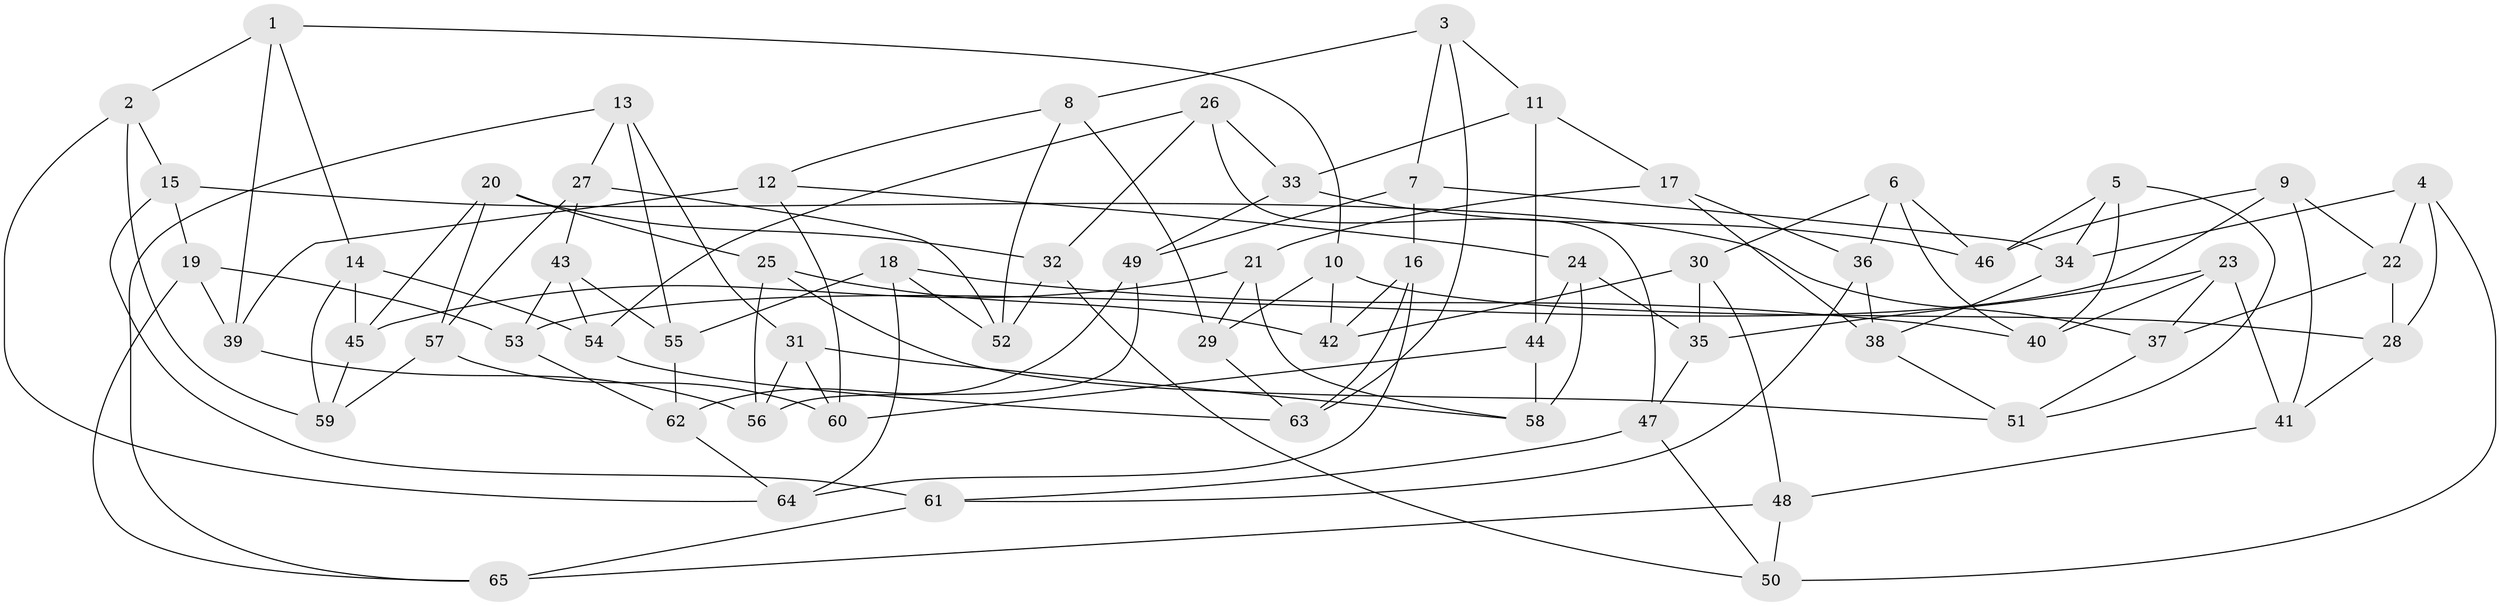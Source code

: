 // coarse degree distribution, {5: 0.35, 8: 0.15, 6: 0.15, 7: 0.35}
// Generated by graph-tools (version 1.1) at 2025/38/03/04/25 23:38:17]
// undirected, 65 vertices, 130 edges
graph export_dot {
  node [color=gray90,style=filled];
  1;
  2;
  3;
  4;
  5;
  6;
  7;
  8;
  9;
  10;
  11;
  12;
  13;
  14;
  15;
  16;
  17;
  18;
  19;
  20;
  21;
  22;
  23;
  24;
  25;
  26;
  27;
  28;
  29;
  30;
  31;
  32;
  33;
  34;
  35;
  36;
  37;
  38;
  39;
  40;
  41;
  42;
  43;
  44;
  45;
  46;
  47;
  48;
  49;
  50;
  51;
  52;
  53;
  54;
  55;
  56;
  57;
  58;
  59;
  60;
  61;
  62;
  63;
  64;
  65;
  1 -- 2;
  1 -- 14;
  1 -- 10;
  1 -- 39;
  2 -- 15;
  2 -- 64;
  2 -- 59;
  3 -- 8;
  3 -- 7;
  3 -- 63;
  3 -- 11;
  4 -- 34;
  4 -- 22;
  4 -- 50;
  4 -- 28;
  5 -- 40;
  5 -- 51;
  5 -- 46;
  5 -- 34;
  6 -- 46;
  6 -- 40;
  6 -- 36;
  6 -- 30;
  7 -- 34;
  7 -- 49;
  7 -- 16;
  8 -- 12;
  8 -- 29;
  8 -- 52;
  9 -- 22;
  9 -- 53;
  9 -- 46;
  9 -- 41;
  10 -- 42;
  10 -- 28;
  10 -- 29;
  11 -- 33;
  11 -- 17;
  11 -- 44;
  12 -- 60;
  12 -- 39;
  12 -- 24;
  13 -- 31;
  13 -- 65;
  13 -- 55;
  13 -- 27;
  14 -- 45;
  14 -- 59;
  14 -- 54;
  15 -- 37;
  15 -- 19;
  15 -- 61;
  16 -- 63;
  16 -- 64;
  16 -- 42;
  17 -- 21;
  17 -- 36;
  17 -- 38;
  18 -- 52;
  18 -- 55;
  18 -- 64;
  18 -- 40;
  19 -- 39;
  19 -- 53;
  19 -- 65;
  20 -- 45;
  20 -- 32;
  20 -- 57;
  20 -- 25;
  21 -- 45;
  21 -- 29;
  21 -- 58;
  22 -- 37;
  22 -- 28;
  23 -- 35;
  23 -- 37;
  23 -- 41;
  23 -- 40;
  24 -- 58;
  24 -- 44;
  24 -- 35;
  25 -- 42;
  25 -- 56;
  25 -- 51;
  26 -- 33;
  26 -- 32;
  26 -- 54;
  26 -- 47;
  27 -- 57;
  27 -- 43;
  27 -- 52;
  28 -- 41;
  29 -- 63;
  30 -- 48;
  30 -- 42;
  30 -- 35;
  31 -- 58;
  31 -- 56;
  31 -- 60;
  32 -- 50;
  32 -- 52;
  33 -- 49;
  33 -- 46;
  34 -- 38;
  35 -- 47;
  36 -- 38;
  36 -- 61;
  37 -- 51;
  38 -- 51;
  39 -- 56;
  41 -- 48;
  43 -- 54;
  43 -- 53;
  43 -- 55;
  44 -- 60;
  44 -- 58;
  45 -- 59;
  47 -- 61;
  47 -- 50;
  48 -- 50;
  48 -- 65;
  49 -- 56;
  49 -- 62;
  53 -- 62;
  54 -- 63;
  55 -- 62;
  57 -- 59;
  57 -- 60;
  61 -- 65;
  62 -- 64;
}
